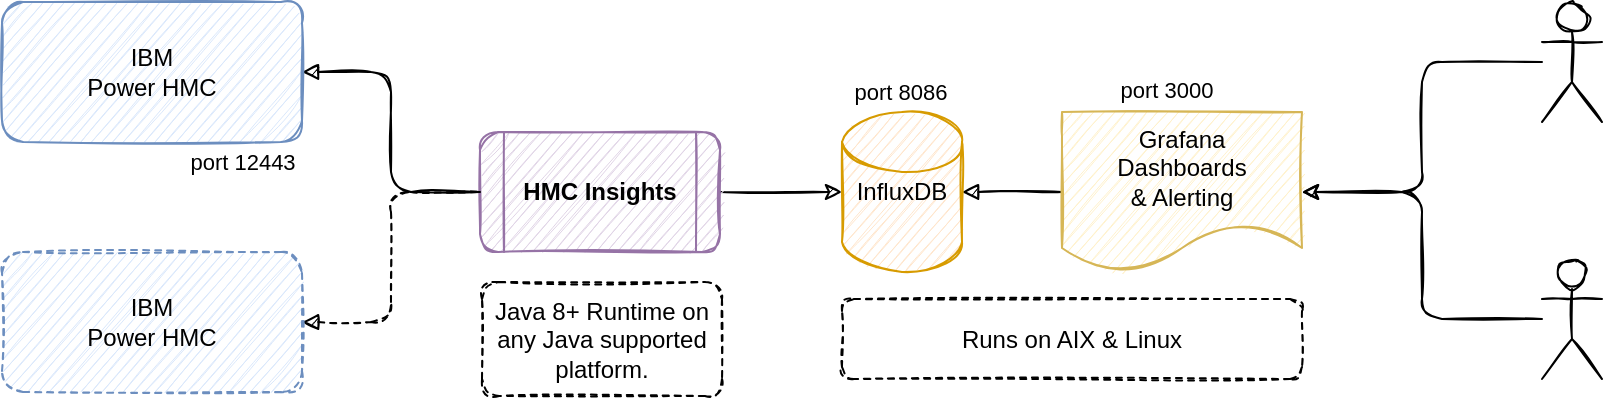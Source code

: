 <mxfile version="18.0.1" type="device"><diagram id="a7nnNqAxPxhrp0sOKCIs" name="Page-1"><mxGraphModel dx="1422" dy="873" grid="1" gridSize="10" guides="1" tooltips="1" connect="1" arrows="1" fold="1" page="1" pageScale="1" pageWidth="1169" pageHeight="827" math="0" shadow="0"><root><mxCell id="0"/><mxCell id="1" parent="0"/><mxCell id="eK-2ea2avwDUNnB4NnFu-4" style="edgeStyle=orthogonalEdgeStyle;rounded=1;orthogonalLoop=1;jettySize=auto;html=1;sketch=1;endArrow=none;endFill=0;startArrow=block;startFill=1;" parent="1" source="eK-2ea2avwDUNnB4NnFu-1" target="eK-2ea2avwDUNnB4NnFu-3" edge="1"><mxGeometry relative="1" as="geometry"/></mxCell><mxCell id="eK-2ea2avwDUNnB4NnFu-1" value="InfluxDB" style="shape=cylinder2;whiteSpace=wrap;html=1;boundedLbl=1;backgroundOutline=1;size=15;fillColor=#ffe6cc;strokeColor=#d79b00;sketch=1;" parent="1" vertex="1"><mxGeometry x="460" y="75" width="60" height="80" as="geometry"/></mxCell><mxCell id="eK-2ea2avwDUNnB4NnFu-5" style="edgeStyle=orthogonalEdgeStyle;rounded=1;orthogonalLoop=1;jettySize=auto;html=1;sketch=1;" parent="1" source="eK-2ea2avwDUNnB4NnFu-2" target="eK-2ea2avwDUNnB4NnFu-1" edge="1"><mxGeometry relative="1" as="geometry"/></mxCell><mxCell id="eK-2ea2avwDUNnB4NnFu-2" value="&lt;div&gt;&lt;b&gt;HMC Insights&lt;/b&gt;&lt;/div&gt;" style="shape=process;whiteSpace=wrap;html=1;backgroundOutline=1;fillColor=#e1d5e7;strokeColor=#9673a6;sketch=1;shadow=0;glass=0;rounded=1;" parent="1" vertex="1"><mxGeometry x="279" y="85" width="120" height="60" as="geometry"/></mxCell><mxCell id="eK-2ea2avwDUNnB4NnFu-3" value="&lt;div&gt;Grafana&lt;/div&gt;&lt;div&gt;Dashboards&lt;/div&gt;&lt;div&gt;&amp;amp; Alerting&lt;br&gt;&lt;/div&gt;" style="shape=document;whiteSpace=wrap;html=1;boundedLbl=1;fillColor=#fff2cc;strokeColor=#d6b656;sketch=1;" parent="1" vertex="1"><mxGeometry x="570" y="75" width="120" height="80" as="geometry"/></mxCell><mxCell id="eK-2ea2avwDUNnB4NnFu-7" style="edgeStyle=orthogonalEdgeStyle;rounded=1;orthogonalLoop=1;jettySize=auto;html=1;sketch=1;startArrow=block;startFill=1;endArrow=none;endFill=0;" parent="1" source="eK-2ea2avwDUNnB4NnFu-6" target="eK-2ea2avwDUNnB4NnFu-2" edge="1"><mxGeometry relative="1" as="geometry"/></mxCell><mxCell id="3" value="port 12443" style="edgeLabel;html=1;align=center;verticalAlign=middle;resizable=0;points=[];" parent="eK-2ea2avwDUNnB4NnFu-7" vertex="1" connectable="0"><mxGeometry x="-0.463" y="-3" relative="1" as="geometry"><mxPoint x="-70" y="42" as="offset"/></mxGeometry></mxCell><mxCell id="eK-2ea2avwDUNnB4NnFu-6" value="&lt;div&gt;IBM&lt;br&gt;&lt;/div&gt;&lt;div&gt;Power HMC&lt;/div&gt;" style="rounded=1;whiteSpace=wrap;html=1;fillColor=#dae8fc;strokeColor=#6c8ebf;sketch=1;" parent="1" vertex="1"><mxGeometry x="40" y="20" width="150" height="70" as="geometry"/></mxCell><mxCell id="eK-2ea2avwDUNnB4NnFu-9" style="edgeStyle=orthogonalEdgeStyle;rounded=1;orthogonalLoop=1;jettySize=auto;html=1;dashed=1;sketch=1;startArrow=block;startFill=1;endArrow=none;endFill=0;" parent="1" source="eK-2ea2avwDUNnB4NnFu-8" target="eK-2ea2avwDUNnB4NnFu-2" edge="1"><mxGeometry relative="1" as="geometry"/></mxCell><mxCell id="eK-2ea2avwDUNnB4NnFu-8" value="&lt;div&gt;IBM&lt;/div&gt;&lt;div&gt;Power HMC&lt;/div&gt;" style="rounded=1;whiteSpace=wrap;html=1;strokeColor=#6c8ebf;dashed=1;fillColor=#dae8fc;sketch=1;" parent="1" vertex="1"><mxGeometry x="40" y="145" width="150" height="70" as="geometry"/></mxCell><mxCell id="il_gvp9eyNAKFmqyvHfq-2" value="Runs on AIX &amp;amp; Linux" style="rounded=1;whiteSpace=wrap;html=1;dashed=1;fillColor=#ffffff;gradientColor=none;sketch=1;" parent="1" vertex="1"><mxGeometry x="460" y="168.5" width="230" height="40" as="geometry"/></mxCell><mxCell id="il_gvp9eyNAKFmqyvHfq-3" value="&lt;div&gt;Java 8+ Runtime on&lt;br&gt;&lt;/div&gt;&lt;div&gt;any Java supported platform.&lt;/div&gt;" style="rounded=1;whiteSpace=wrap;html=1;dashed=1;fillColor=#ffffff;gradientColor=none;sketch=1;" parent="1" vertex="1"><mxGeometry x="280" y="160" width="120" height="57" as="geometry"/></mxCell><mxCell id="4" value="port 8086" style="edgeLabel;html=1;align=center;verticalAlign=middle;resizable=0;points=[];" parent="1" vertex="1" connectable="0"><mxGeometry x="486" y="48" as="geometry"><mxPoint x="3" y="17" as="offset"/></mxGeometry></mxCell><mxCell id="5" value="port 3000" style="edgeLabel;html=1;align=center;verticalAlign=middle;resizable=0;points=[];" parent="1" vertex="1" connectable="0"><mxGeometry x="500" y="80" as="geometry"><mxPoint x="122" y="-16" as="offset"/></mxGeometry></mxCell><mxCell id="8" style="edgeStyle=orthogonalEdgeStyle;rounded=1;orthogonalLoop=1;jettySize=auto;html=1;startArrow=none;startFill=0;endArrow=classic;endFill=1;strokeColor=default;sketch=1;" parent="1" source="7" target="eK-2ea2avwDUNnB4NnFu-3" edge="1"><mxGeometry relative="1" as="geometry"/></mxCell><mxCell id="7" value="" style="shape=umlActor;verticalLabelPosition=bottom;verticalAlign=top;html=1;outlineConnect=0;sketch=1;" parent="1" vertex="1"><mxGeometry x="810" y="148.5" width="30" height="60" as="geometry"/></mxCell><mxCell id="HuDfst_B4G-cJXnaIiwU-9" style="edgeStyle=orthogonalEdgeStyle;rounded=1;orthogonalLoop=1;jettySize=auto;html=1;sketch=1;" edge="1" parent="1" source="HuDfst_B4G-cJXnaIiwU-8" target="eK-2ea2avwDUNnB4NnFu-3"><mxGeometry relative="1" as="geometry"/></mxCell><mxCell id="HuDfst_B4G-cJXnaIiwU-8" value="" style="shape=umlActor;verticalLabelPosition=bottom;verticalAlign=top;html=1;outlineConnect=0;sketch=1;" vertex="1" parent="1"><mxGeometry x="810" y="20" width="30" height="60" as="geometry"/></mxCell></root></mxGraphModel></diagram></mxfile>